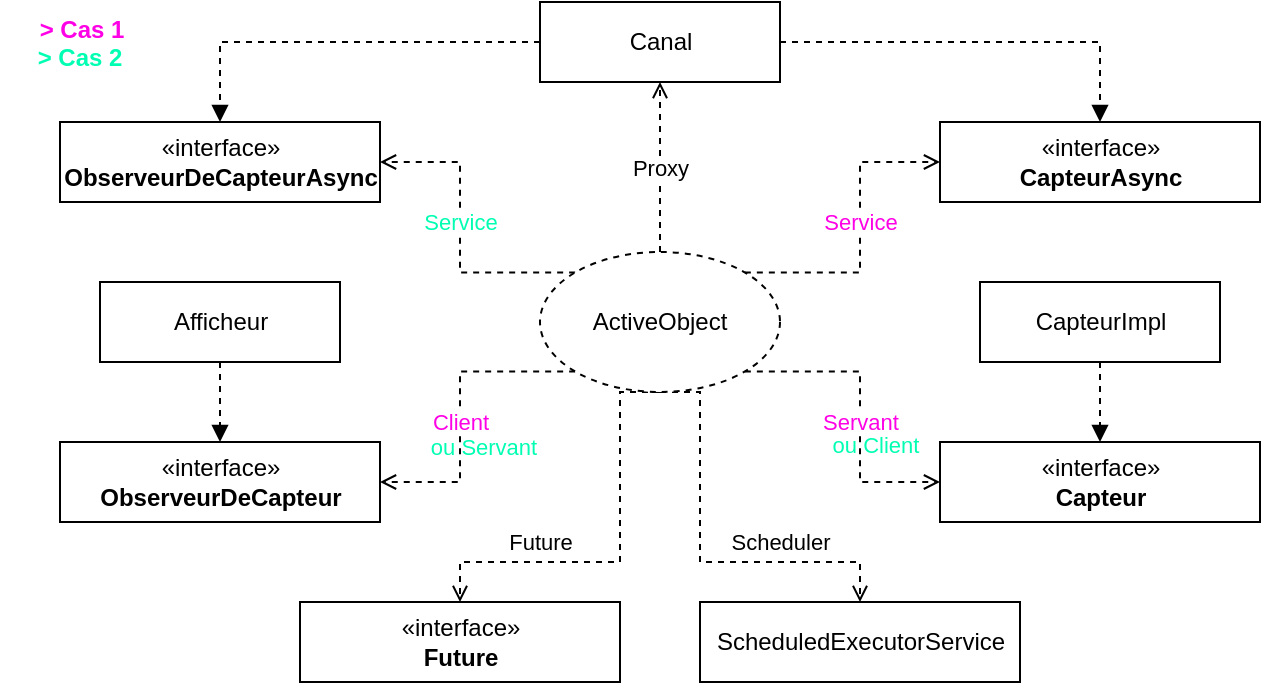 <mxfile version="21.0.1" type="google"><diagram name="Page-1" id="bODdcIfI7ROHyzptvO_y"><mxGraphModel grid="1" page="1" gridSize="10" guides="1" tooltips="1" connect="1" arrows="1" fold="1" pageScale="1" pageWidth="827" pageHeight="1169" math="0" shadow="0"><root><mxCell id="0"/><mxCell id="1" parent="0"/><mxCell id="ho8GKJzFYKGpyNY7LYSR-12" style="edgeStyle=orthogonalEdgeStyle;rounded=0;orthogonalLoop=1;jettySize=auto;html=1;dashed=1;endArrow=block;endFill=1;" edge="1" parent="1" source="ho8GKJzFYKGpyNY7LYSR-1" target="ho8GKJzFYKGpyNY7LYSR-9"><mxGeometry relative="1" as="geometry"/></mxCell><mxCell id="ho8GKJzFYKGpyNY7LYSR-13" style="edgeStyle=orthogonalEdgeStyle;rounded=0;orthogonalLoop=1;jettySize=auto;html=1;exitX=1;exitY=0.5;exitDx=0;exitDy=0;entryX=0.5;entryY=0;entryDx=0;entryDy=0;dashed=1;endArrow=block;endFill=1;" edge="1" parent="1" source="ho8GKJzFYKGpyNY7LYSR-1" target="ho8GKJzFYKGpyNY7LYSR-7"><mxGeometry relative="1" as="geometry"/></mxCell><mxCell id="ho8GKJzFYKGpyNY7LYSR-1" value="Canal" style="html=1;" vertex="1" parent="1"><mxGeometry x="360" y="180" width="120" height="40" as="geometry"/></mxCell><mxCell id="ho8GKJzFYKGpyNY7LYSR-17" style="edgeStyle=orthogonalEdgeStyle;rounded=0;orthogonalLoop=1;jettySize=auto;html=1;exitX=0.5;exitY=1;exitDx=0;exitDy=0;dashed=1;endArrow=block;endFill=1;" edge="1" parent="1" source="ho8GKJzFYKGpyNY7LYSR-2" target="ho8GKJzFYKGpyNY7LYSR-6"><mxGeometry relative="1" as="geometry"/></mxCell><mxCell id="ho8GKJzFYKGpyNY7LYSR-2" value="CapteurImpl" style="html=1;" vertex="1" parent="1"><mxGeometry x="580" y="320" width="120" height="40" as="geometry"/></mxCell><mxCell id="ho8GKJzFYKGpyNY7LYSR-16" style="edgeStyle=orthogonalEdgeStyle;rounded=0;orthogonalLoop=1;jettySize=auto;html=1;exitX=0.5;exitY=1;exitDx=0;exitDy=0;entryX=0.5;entryY=0;entryDx=0;entryDy=0;dashed=1;endArrow=block;endFill=1;" edge="1" parent="1" source="ho8GKJzFYKGpyNY7LYSR-3" target="ho8GKJzFYKGpyNY7LYSR-8"><mxGeometry relative="1" as="geometry"/></mxCell><mxCell id="ho8GKJzFYKGpyNY7LYSR-3" value="Afficheur" style="html=1;" vertex="1" parent="1"><mxGeometry x="140" y="320" width="120" height="40" as="geometry"/></mxCell><mxCell id="ho8GKJzFYKGpyNY7LYSR-6" value="«interface»&lt;br&gt;&lt;b&gt;Capteur&lt;/b&gt;" style="html=1;" vertex="1" parent="1"><mxGeometry x="560" y="400" width="160" height="40" as="geometry"/></mxCell><mxCell id="ho8GKJzFYKGpyNY7LYSR-7" value="«interface»&lt;br&gt;&lt;b&gt;CapteurAsync&lt;/b&gt;" style="html=1;" vertex="1" parent="1"><mxGeometry x="560" y="240" width="160" height="40" as="geometry"/></mxCell><mxCell id="ho8GKJzFYKGpyNY7LYSR-8" value="«interface»&lt;br&gt;&lt;b&gt;ObserveurDeCapteur&lt;/b&gt;" style="html=1;" vertex="1" parent="1"><mxGeometry x="120" y="400" width="160" height="40" as="geometry"/></mxCell><mxCell id="ho8GKJzFYKGpyNY7LYSR-9" value="«interface»&lt;br&gt;&lt;b&gt;ObserveurDeCapteurAsync&lt;/b&gt;" style="html=1;" vertex="1" parent="1"><mxGeometry x="120" y="240" width="160" height="40" as="geometry"/></mxCell><mxCell id="ho8GKJzFYKGpyNY7LYSR-18" value="&lt;font color=&quot;#00ffb3&quot;&gt;Service&lt;/font&gt;" style="edgeStyle=orthogonalEdgeStyle;rounded=0;orthogonalLoop=1;jettySize=auto;html=1;exitX=0;exitY=0;exitDx=0;exitDy=0;entryX=1;entryY=0.5;entryDx=0;entryDy=0;dashed=1;endArrow=open;endFill=0;" edge="1" parent="1" source="ho8GKJzFYKGpyNY7LYSR-10" target="ho8GKJzFYKGpyNY7LYSR-9"><mxGeometry x="0.084" relative="1" as="geometry"><mxPoint as="offset"/></mxGeometry></mxCell><mxCell id="ho8GKJzFYKGpyNY7LYSR-19" value="&lt;font color=&quot;#ff00e6&quot;&gt;Service&lt;/font&gt;" style="edgeStyle=orthogonalEdgeStyle;rounded=0;orthogonalLoop=1;jettySize=auto;html=1;exitX=1;exitY=0;exitDx=0;exitDy=0;entryX=0;entryY=0.5;entryDx=0;entryDy=0;dashed=1;endArrow=open;endFill=0;" edge="1" parent="1" source="ho8GKJzFYKGpyNY7LYSR-10" target="ho8GKJzFYKGpyNY7LYSR-7"><mxGeometry x="0.084" relative="1" as="geometry"><mxPoint as="offset"/></mxGeometry></mxCell><mxCell id="ho8GKJzFYKGpyNY7LYSR-21" value="&lt;font color=&quot;#ff00e6&quot;&gt;Client&lt;/font&gt;" style="edgeStyle=orthogonalEdgeStyle;rounded=0;orthogonalLoop=1;jettySize=auto;html=1;exitX=0;exitY=1;exitDx=0;exitDy=0;entryX=1;entryY=0.5;entryDx=0;entryDy=0;dashed=1;endArrow=open;endFill=0;" edge="1" parent="1" source="ho8GKJzFYKGpyNY7LYSR-10" target="ho8GKJzFYKGpyNY7LYSR-8"><mxGeometry x="0.084" relative="1" as="geometry"><mxPoint as="offset"/></mxGeometry></mxCell><mxCell id="ho8GKJzFYKGpyNY7LYSR-22" style="edgeStyle=orthogonalEdgeStyle;rounded=0;orthogonalLoop=1;jettySize=auto;html=1;exitX=1;exitY=1;exitDx=0;exitDy=0;entryX=0;entryY=0.5;entryDx=0;entryDy=0;dashed=1;endArrow=open;endFill=0;" edge="1" parent="1" source="ho8GKJzFYKGpyNY7LYSR-10" target="ho8GKJzFYKGpyNY7LYSR-6"><mxGeometry relative="1" as="geometry"/></mxCell><mxCell id="ho8GKJzFYKGpyNY7LYSR-23" value="&lt;font color=&quot;#ff00e6&quot;&gt;Servant&lt;/font&gt;" style="edgeLabel;html=1;align=center;verticalAlign=middle;resizable=0;points=[];" connectable="0" vertex="1" parent="ho8GKJzFYKGpyNY7LYSR-22"><mxGeometry x="-0.482" y="4" relative="1" as="geometry"><mxPoint x="18" y="29" as="offset"/></mxGeometry></mxCell><mxCell id="ho8GKJzFYKGpyNY7LYSR-24" value="Proxy" style="edgeStyle=orthogonalEdgeStyle;rounded=0;orthogonalLoop=1;jettySize=auto;html=1;exitX=0.5;exitY=0;exitDx=0;exitDy=0;entryX=0.5;entryY=1;entryDx=0;entryDy=0;dashed=1;endArrow=open;endFill=0;" edge="1" parent="1" source="ho8GKJzFYKGpyNY7LYSR-10" target="ho8GKJzFYKGpyNY7LYSR-1"><mxGeometry relative="1" as="geometry"/></mxCell><mxCell id="ho8GKJzFYKGpyNY7LYSR-32" value="Future" style="edgeStyle=orthogonalEdgeStyle;rounded=0;orthogonalLoop=1;jettySize=auto;html=1;exitX=0.5;exitY=1;exitDx=0;exitDy=0;dashed=1;endArrow=open;endFill=0;" edge="1" parent="1" source="ho8GKJzFYKGpyNY7LYSR-10" target="ho8GKJzFYKGpyNY7LYSR-30"><mxGeometry x="0.415" y="-10" relative="1" as="geometry"><Array as="points"><mxPoint x="400" y="375"/><mxPoint x="400" y="460"/><mxPoint x="320" y="460"/></Array><mxPoint as="offset"/></mxGeometry></mxCell><mxCell id="ho8GKJzFYKGpyNY7LYSR-33" value="Scheduler" style="edgeStyle=orthogonalEdgeStyle;rounded=0;orthogonalLoop=1;jettySize=auto;html=1;exitX=0.5;exitY=1;exitDx=0;exitDy=0;dashed=1;endArrow=open;endFill=0;" edge="1" parent="1" source="ho8GKJzFYKGpyNY7LYSR-10" target="ho8GKJzFYKGpyNY7LYSR-31"><mxGeometry x="0.415" y="10" relative="1" as="geometry"><Array as="points"><mxPoint x="440" y="375"/><mxPoint x="440" y="460"/><mxPoint x="520" y="460"/></Array><mxPoint as="offset"/></mxGeometry></mxCell><mxCell id="ho8GKJzFYKGpyNY7LYSR-10" value="ActiveObject" style="ellipse;whiteSpace=wrap;html=1;dashed=1;" vertex="1" parent="1"><mxGeometry x="360" y="305" width="120" height="70" as="geometry"/></mxCell><mxCell id="ho8GKJzFYKGpyNY7LYSR-25" value="&gt; Cas 1" style="text;align=center;fontStyle=1;verticalAlign=middle;spacingLeft=3;spacingRight=3;strokeColor=none;rotatable=0;points=[[0,0.5],[1,0.5]];portConstraint=eastwest;fontColor=#FF00E6;" vertex="1" parent="1"><mxGeometry x="91" y="180" width="80" height="26" as="geometry"/></mxCell><mxCell id="ho8GKJzFYKGpyNY7LYSR-26" value="&gt; Cas 2" style="text;align=center;fontStyle=1;verticalAlign=middle;spacingLeft=3;spacingRight=3;strokeColor=none;rotatable=0;points=[[0,0.5],[1,0.5]];portConstraint=eastwest;fontColor=#00FFB3;" vertex="1" parent="1"><mxGeometry x="90" y="194" width="80" height="26" as="geometry"/></mxCell><mxCell id="ho8GKJzFYKGpyNY7LYSR-27" value="ou Servant" style="text;align=center;fontStyle=0;verticalAlign=middle;spacingLeft=3;spacingRight=3;strokeColor=none;rotatable=0;points=[[0,0.5],[1,0.5]];portConstraint=eastwest;fontColor=#00FFB3;fontSize=11;" vertex="1" parent="1"><mxGeometry x="292" y="389" width="80" height="26" as="geometry"/></mxCell><mxCell id="ho8GKJzFYKGpyNY7LYSR-29" value="ou Client" style="text;align=center;fontStyle=0;verticalAlign=middle;spacingLeft=3;spacingRight=3;strokeColor=none;rotatable=0;points=[[0,0.5],[1,0.5]];portConstraint=eastwest;fontColor=#00FFB3;fontSize=11;" vertex="1" parent="1"><mxGeometry x="488" y="388" width="80" height="26" as="geometry"/></mxCell><mxCell id="ho8GKJzFYKGpyNY7LYSR-30" value="«interface»&lt;br&gt;&lt;b&gt;Future&lt;/b&gt;" style="html=1;" vertex="1" parent="1"><mxGeometry x="240" y="480" width="160" height="40" as="geometry"/></mxCell><mxCell id="ho8GKJzFYKGpyNY7LYSR-31" value="ScheduledExecutorService" style="html=1;" vertex="1" parent="1"><mxGeometry x="440" y="480" width="160" height="40" as="geometry"/></mxCell></root></mxGraphModel></diagram></mxfile>